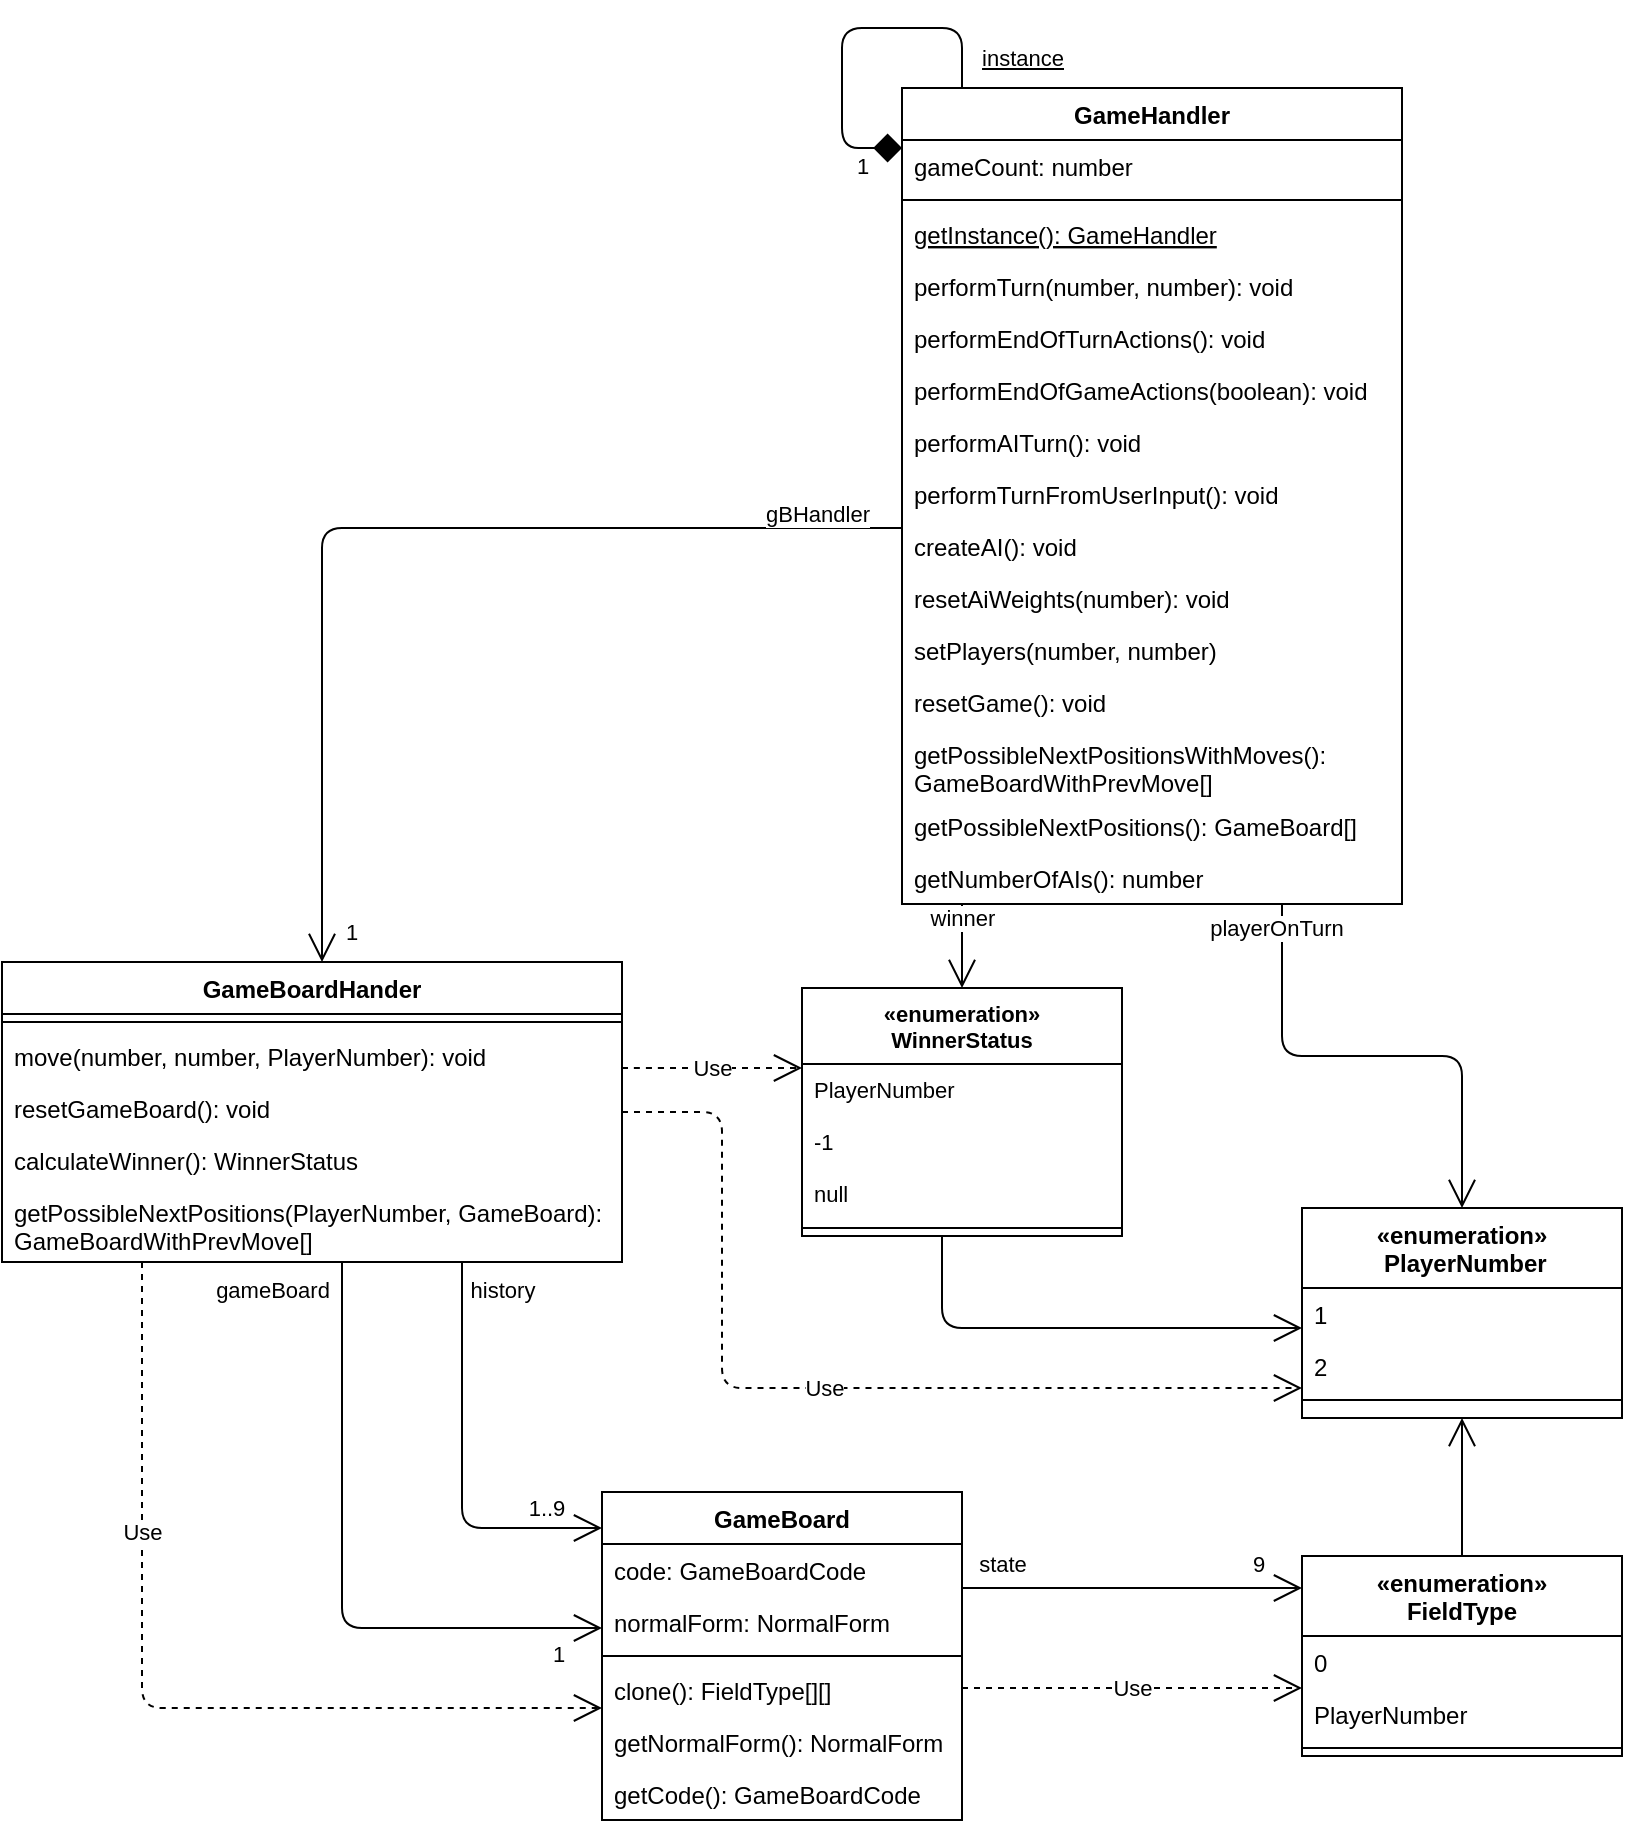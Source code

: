 <mxfile>
    <diagram id="LtpKRm_itNa-HTUQHWI9" name="Page-1">
        <mxGraphModel dx="1833" dy="-1551" grid="1" gridSize="10" guides="1" tooltips="1" connect="1" arrows="1" fold="1" page="1" pageScale="1" pageWidth="850" pageHeight="1100" math="0" shadow="0">
            <root>
                <mxCell id="0"/>
                <mxCell id="1" parent="0"/>
                <mxCell id="2" value="GameHandler" style="swimlane;fontStyle=1;align=center;verticalAlign=top;childLayout=stackLayout;horizontal=1;startSize=26;horizontalStack=0;resizeParent=1;resizeParentMax=0;resizeLast=0;collapsible=1;marginBottom=0;labelBackgroundColor=default;fillStyle=auto;" parent="1" vertex="1">
                    <mxGeometry x="-120" y="2430" width="250" height="408" as="geometry"/>
                </mxCell>
                <mxCell id="13" value="gameCount: number" style="text;strokeColor=none;fillColor=none;align=left;verticalAlign=top;spacingLeft=4;spacingRight=4;overflow=hidden;rotatable=0;points=[[0,0.5],[1,0.5]];portConstraint=eastwest;" parent="2" vertex="1">
                    <mxGeometry y="26" width="250" height="26" as="geometry"/>
                </mxCell>
                <mxCell id="3" value="" style="line;strokeWidth=1;fillColor=none;align=left;verticalAlign=middle;spacingTop=-1;spacingLeft=3;spacingRight=3;rotatable=0;labelPosition=right;points=[];portConstraint=eastwest;strokeColor=inherit;" parent="2" vertex="1">
                    <mxGeometry y="52" width="250" height="8" as="geometry"/>
                </mxCell>
                <mxCell id="4" value="getInstance(): GameHandler" style="text;strokeColor=none;fillColor=none;align=left;verticalAlign=top;spacingLeft=4;spacingRight=4;overflow=hidden;rotatable=0;points=[[0,0.5],[1,0.5]];portConstraint=eastwest;fontStyle=4" parent="2" vertex="1">
                    <mxGeometry y="60" width="250" height="26" as="geometry"/>
                </mxCell>
                <mxCell id="14" value="performTurn(number, number): void" style="text;strokeColor=none;fillColor=none;align=left;verticalAlign=top;spacingLeft=4;spacingRight=4;overflow=hidden;rotatable=0;points=[[0,0.5],[1,0.5]];portConstraint=eastwest;" parent="2" vertex="1">
                    <mxGeometry y="86" width="250" height="26" as="geometry"/>
                </mxCell>
                <mxCell id="15" value="performEndOfTurnActions(): void" style="text;strokeColor=none;fillColor=none;align=left;verticalAlign=top;spacingLeft=4;spacingRight=4;overflow=hidden;rotatable=0;points=[[0,0.5],[1,0.5]];portConstraint=eastwest;" parent="2" vertex="1">
                    <mxGeometry y="112" width="250" height="26" as="geometry"/>
                </mxCell>
                <mxCell id="16" value="performEndOfGameActions(boolean): void" style="text;strokeColor=none;fillColor=none;align=left;verticalAlign=top;spacingLeft=4;spacingRight=4;overflow=hidden;rotatable=0;points=[[0,0.5],[1,0.5]];portConstraint=eastwest;" parent="2" vertex="1">
                    <mxGeometry y="138" width="250" height="26" as="geometry"/>
                </mxCell>
                <mxCell id="5" value="performAITurn(): void" style="text;strokeColor=none;fillColor=none;align=left;verticalAlign=top;spacingLeft=4;spacingRight=4;overflow=hidden;rotatable=0;points=[[0,0.5],[1,0.5]];portConstraint=eastwest;" parent="2" vertex="1">
                    <mxGeometry y="164" width="250" height="26" as="geometry"/>
                </mxCell>
                <mxCell id="6" value="performTurnFromUserInput(): void" style="text;strokeColor=none;fillColor=none;align=left;verticalAlign=top;spacingLeft=4;spacingRight=4;overflow=hidden;rotatable=0;points=[[0,0.5],[1,0.5]];portConstraint=eastwest;" parent="2" vertex="1">
                    <mxGeometry y="190" width="250" height="26" as="geometry"/>
                </mxCell>
                <mxCell id="8" value="createAI(): void" style="text;strokeColor=none;fillColor=none;align=left;verticalAlign=top;spacingLeft=4;spacingRight=4;overflow=hidden;rotatable=0;points=[[0,0.5],[1,0.5]];portConstraint=eastwest;" parent="2" vertex="1">
                    <mxGeometry y="216" width="250" height="26" as="geometry"/>
                </mxCell>
                <mxCell id="17" value="resetAiWeights(number): void" style="text;strokeColor=none;fillColor=none;align=left;verticalAlign=top;spacingLeft=4;spacingRight=4;overflow=hidden;rotatable=0;points=[[0,0.5],[1,0.5]];portConstraint=eastwest;" parent="2" vertex="1">
                    <mxGeometry y="242" width="250" height="26" as="geometry"/>
                </mxCell>
                <mxCell id="18" value="setPlayers(number, number)" style="text;strokeColor=none;fillColor=none;align=left;verticalAlign=top;spacingLeft=4;spacingRight=4;overflow=hidden;rotatable=0;points=[[0,0.5],[1,0.5]];portConstraint=eastwest;" parent="2" vertex="1">
                    <mxGeometry y="268" width="250" height="26" as="geometry"/>
                </mxCell>
                <mxCell id="7" value="resetGame(): void" style="text;strokeColor=none;fillColor=none;align=left;verticalAlign=top;spacingLeft=4;spacingRight=4;overflow=hidden;rotatable=0;points=[[0,0.5],[1,0.5]];portConstraint=eastwest;" parent="2" vertex="1">
                    <mxGeometry y="294" width="250" height="26" as="geometry"/>
                </mxCell>
                <mxCell id="9" value="getPossibleNextPositionsWithMoves(): &#10;GameBoardWithPrevMove[]" style="text;strokeColor=none;fillColor=none;align=left;verticalAlign=top;spacingLeft=4;spacingRight=4;overflow=hidden;rotatable=0;points=[[0,0.5],[1,0.5]];portConstraint=eastwest;" parent="2" vertex="1">
                    <mxGeometry y="320" width="250" height="36" as="geometry"/>
                </mxCell>
                <mxCell id="10" value="getPossibleNextPositions(): GameBoard[]" style="text;strokeColor=none;fillColor=none;align=left;verticalAlign=top;spacingLeft=4;spacingRight=4;overflow=hidden;rotatable=0;points=[[0,0.5],[1,0.5]];portConstraint=eastwest;" parent="2" vertex="1">
                    <mxGeometry y="356" width="250" height="26" as="geometry"/>
                </mxCell>
                <mxCell id="19" value="getNumberOfAIs(): number" style="text;strokeColor=none;fillColor=none;align=left;verticalAlign=top;spacingLeft=4;spacingRight=4;overflow=hidden;rotatable=0;points=[[0,0.5],[1,0.5]];portConstraint=eastwest;" parent="2" vertex="1">
                    <mxGeometry y="382" width="250" height="26" as="geometry"/>
                </mxCell>
                <mxCell id="11" value="&lt;font style=&quot;font-size: 11px;&quot;&gt;&lt;u&gt;instance&lt;/u&gt;&lt;/font&gt;" style="endArrow=diamond;endFill=1;endSize=12;html=1;fontSize=12;elbow=vertical;edgeStyle=orthogonalEdgeStyle;" parent="1" source="2" target="2" edge="1">
                    <mxGeometry x="-0.827" y="-30" width="160" relative="1" as="geometry">
                        <mxPoint x="380" y="2380" as="sourcePoint"/>
                        <mxPoint x="390" y="2366" as="targetPoint"/>
                        <Array as="points">
                            <mxPoint x="-90" y="2400"/>
                            <mxPoint x="-150" y="2400"/>
                            <mxPoint x="-150" y="2460"/>
                        </Array>
                        <mxPoint as="offset"/>
                    </mxGeometry>
                </mxCell>
                <mxCell id="12" value="1" style="edgeLabel;html=1;align=center;verticalAlign=middle;resizable=0;points=[];fontSize=11;" parent="11" vertex="1" connectable="0">
                    <mxGeometry x="0.497" y="-1" relative="1" as="geometry">
                        <mxPoint x="11" y="24" as="offset"/>
                    </mxGeometry>
                </mxCell>
                <mxCell id="27" value="gBHandler" style="endArrow=open;endFill=0;html=1;edgeStyle=elbowEdgeStyle;align=left;verticalAlign=top;strokeWidth=1;endSize=12;" parent="1" source="2" target="33" edge="1">
                    <mxGeometry x="-0.721" y="-20" relative="1" as="geometry">
                        <mxPoint x="-80" y="2960" as="sourcePoint"/>
                        <mxPoint x="-230" y="3050" as="targetPoint"/>
                        <Array as="points">
                            <mxPoint x="-410" y="2650"/>
                            <mxPoint x="-310" y="2650"/>
                        </Array>
                        <mxPoint as="offset"/>
                    </mxGeometry>
                </mxCell>
                <mxCell id="28" value="1" style="edgeLabel;resizable=0;html=1;align=left;verticalAlign=bottom;" parent="27" connectable="0" vertex="1">
                    <mxGeometry x="-1" relative="1" as="geometry">
                        <mxPoint x="-280" y="210" as="offset"/>
                    </mxGeometry>
                </mxCell>
                <mxCell id="33" value="GameBoardHander" style="swimlane;fontStyle=1;align=center;verticalAlign=top;childLayout=stackLayout;horizontal=1;startSize=26;horizontalStack=0;resizeParent=1;resizeParentMax=0;resizeLast=0;collapsible=1;marginBottom=0;" parent="1" vertex="1">
                    <mxGeometry x="-570" y="2867" width="310" height="150" as="geometry"/>
                </mxCell>
                <mxCell id="35" value="" style="line;strokeWidth=1;fillColor=none;align=left;verticalAlign=middle;spacingTop=-1;spacingLeft=3;spacingRight=3;rotatable=0;labelPosition=right;points=[];portConstraint=eastwest;strokeColor=inherit;" parent="33" vertex="1">
                    <mxGeometry y="26" width="310" height="8" as="geometry"/>
                </mxCell>
                <mxCell id="34" value="move(number, number, PlayerNumber): void" style="text;strokeColor=none;fillColor=none;align=left;verticalAlign=top;spacingLeft=4;spacingRight=4;overflow=hidden;rotatable=0;points=[[0,0.5],[1,0.5]];portConstraint=eastwest;" parent="33" vertex="1">
                    <mxGeometry y="34" width="310" height="26" as="geometry"/>
                </mxCell>
                <mxCell id="36" value="resetGameBoard(): void" style="text;strokeColor=none;fillColor=none;align=left;verticalAlign=top;spacingLeft=4;spacingRight=4;overflow=hidden;rotatable=0;points=[[0,0.5],[1,0.5]];portConstraint=eastwest;" parent="33" vertex="1">
                    <mxGeometry y="60" width="310" height="26" as="geometry"/>
                </mxCell>
                <mxCell id="37" value="calculateWinner(): WinnerStatus" style="text;strokeColor=none;fillColor=none;align=left;verticalAlign=top;spacingLeft=4;spacingRight=4;overflow=hidden;rotatable=0;points=[[0,0.5],[1,0.5]];portConstraint=eastwest;" parent="33" vertex="1">
                    <mxGeometry y="86" width="310" height="26" as="geometry"/>
                </mxCell>
                <mxCell id="38" value="getPossibleNextPositions(PlayerNumber, GameBoard): &#10;GameBoardWithPrevMove[]" style="text;strokeColor=none;fillColor=none;align=left;verticalAlign=top;spacingLeft=4;spacingRight=4;overflow=hidden;rotatable=0;points=[[0,0.5],[1,0.5]];portConstraint=eastwest;" parent="33" vertex="1">
                    <mxGeometry y="112" width="310" height="38" as="geometry"/>
                </mxCell>
                <mxCell id="48" value="" style="endArrow=open;endFill=1;endSize=12;html=1;strokeWidth=1;edgeStyle=orthogonalEdgeStyle;" parent="1" source="33" target="55" edge="1">
                    <mxGeometry width="160" relative="1" as="geometry">
                        <mxPoint x="-430" y="2960" as="sourcePoint"/>
                        <mxPoint x="-260" y="3070" as="targetPoint"/>
                        <Array as="points">
                            <mxPoint x="-340" y="3150"/>
                        </Array>
                    </mxGeometry>
                </mxCell>
                <mxCell id="50" value="history" style="edgeLabel;html=1;align=center;verticalAlign=middle;resizable=0;points=[];" parent="48" vertex="1" connectable="0">
                    <mxGeometry x="-0.611" y="4" relative="1" as="geometry">
                        <mxPoint x="16" y="-26" as="offset"/>
                    </mxGeometry>
                </mxCell>
                <mxCell id="51" value="1..9" style="edgeLabel;html=1;align=center;verticalAlign=middle;resizable=0;points=[];" parent="48" vertex="1" connectable="0">
                    <mxGeometry x="0.547" y="1" relative="1" as="geometry">
                        <mxPoint x="18" y="-9" as="offset"/>
                    </mxGeometry>
                </mxCell>
                <mxCell id="49" value="" style="endArrow=open;endFill=1;endSize=12;html=1;strokeWidth=1;edgeStyle=orthogonalEdgeStyle;" parent="1" source="33" target="55" edge="1">
                    <mxGeometry width="160" relative="1" as="geometry">
                        <mxPoint x="-430" y="2960" as="sourcePoint"/>
                        <mxPoint x="-260" y="3117" as="targetPoint"/>
                        <Array as="points">
                            <mxPoint x="-400" y="3200"/>
                        </Array>
                    </mxGeometry>
                </mxCell>
                <mxCell id="52" value="gameBoard" style="edgeLabel;html=1;align=center;verticalAlign=middle;resizable=0;points=[];" parent="49" vertex="1" connectable="0">
                    <mxGeometry x="-0.838" relative="1" as="geometry">
                        <mxPoint x="-35" y="-12" as="offset"/>
                    </mxGeometry>
                </mxCell>
                <mxCell id="53" value="1" style="edgeLabel;html=1;align=center;verticalAlign=middle;resizable=0;points=[];" parent="49" vertex="1" connectable="0">
                    <mxGeometry x="0.704" y="2" relative="1" as="geometry">
                        <mxPoint x="24" y="15" as="offset"/>
                    </mxGeometry>
                </mxCell>
                <mxCell id="54" value="Use" style="endArrow=open;endSize=12;dashed=1;html=1;strokeWidth=1;edgeStyle=orthogonalEdgeStyle;" parent="1" source="33" target="55" edge="1">
                    <mxGeometry x="-0.404" width="160" relative="1" as="geometry">
                        <mxPoint x="-430" y="2960" as="sourcePoint"/>
                        <mxPoint x="-260" y="3170" as="targetPoint"/>
                        <Array as="points">
                            <mxPoint x="-500" y="3240"/>
                        </Array>
                        <mxPoint as="offset"/>
                    </mxGeometry>
                </mxCell>
                <mxCell id="55" value="GameBoard" style="swimlane;fontStyle=1;align=center;verticalAlign=top;childLayout=stackLayout;horizontal=1;startSize=26;horizontalStack=0;resizeParent=1;resizeParentMax=0;resizeLast=0;collapsible=1;marginBottom=0;" parent="1" vertex="1">
                    <mxGeometry x="-270" y="3132" width="180" height="164" as="geometry"/>
                </mxCell>
                <mxCell id="56" value="code: GameBoardCode" style="text;strokeColor=none;fillColor=none;align=left;verticalAlign=top;spacingLeft=4;spacingRight=4;overflow=hidden;rotatable=0;points=[[0,0.5],[1,0.5]];portConstraint=eastwest;" parent="55" vertex="1">
                    <mxGeometry y="26" width="180" height="26" as="geometry"/>
                </mxCell>
                <mxCell id="59" value="normalForm: NormalForm" style="text;strokeColor=none;fillColor=none;align=left;verticalAlign=top;spacingLeft=4;spacingRight=4;overflow=hidden;rotatable=0;points=[[0,0.5],[1,0.5]];portConstraint=eastwest;" parent="55" vertex="1">
                    <mxGeometry y="52" width="180" height="26" as="geometry"/>
                </mxCell>
                <mxCell id="57" value="" style="line;strokeWidth=1;fillColor=none;align=left;verticalAlign=middle;spacingTop=-1;spacingLeft=3;spacingRight=3;rotatable=0;labelPosition=right;points=[];portConstraint=eastwest;strokeColor=inherit;" parent="55" vertex="1">
                    <mxGeometry y="78" width="180" height="8" as="geometry"/>
                </mxCell>
                <mxCell id="58" value="clone(): FieldType[][]" style="text;strokeColor=none;fillColor=none;align=left;verticalAlign=top;spacingLeft=4;spacingRight=4;overflow=hidden;rotatable=0;points=[[0,0.5],[1,0.5]];portConstraint=eastwest;" parent="55" vertex="1">
                    <mxGeometry y="86" width="180" height="26" as="geometry"/>
                </mxCell>
                <mxCell id="60" value="getNormalForm(): NormalForm" style="text;strokeColor=none;fillColor=none;align=left;verticalAlign=top;spacingLeft=4;spacingRight=4;overflow=hidden;rotatable=0;points=[[0,0.5],[1,0.5]];portConstraint=eastwest;" parent="55" vertex="1">
                    <mxGeometry y="112" width="180" height="26" as="geometry"/>
                </mxCell>
                <mxCell id="61" value="getCode(): GameBoardCode" style="text;strokeColor=none;fillColor=none;align=left;verticalAlign=top;spacingLeft=4;spacingRight=4;overflow=hidden;rotatable=0;points=[[0,0.5],[1,0.5]];portConstraint=eastwest;" parent="55" vertex="1">
                    <mxGeometry y="138" width="180" height="26" as="geometry"/>
                </mxCell>
                <mxCell id="62" value="«enumeration»&#10;FieldType" style="swimlane;fontStyle=1;align=center;verticalAlign=top;childLayout=stackLayout;horizontal=1;startSize=40;horizontalStack=0;resizeParent=1;resizeParentMax=0;resizeLast=0;collapsible=1;marginBottom=0;rounded=0;" vertex="1" parent="1">
                    <mxGeometry x="80" y="3164" width="160" height="100" as="geometry"/>
                </mxCell>
                <mxCell id="63" value="0" style="text;strokeColor=none;fillColor=none;align=left;verticalAlign=top;spacingLeft=4;spacingRight=4;overflow=hidden;rotatable=0;points=[[0,0.5],[1,0.5]];portConstraint=eastwest;rounded=0;" vertex="1" parent="62">
                    <mxGeometry y="40" width="160" height="26" as="geometry"/>
                </mxCell>
                <mxCell id="64" value="PlayerNumber" style="text;strokeColor=none;fillColor=none;align=left;verticalAlign=top;spacingLeft=4;spacingRight=4;overflow=hidden;rotatable=0;points=[[0,0.5],[1,0.5]];portConstraint=eastwest;rounded=0;" vertex="1" parent="62">
                    <mxGeometry y="66" width="160" height="26" as="geometry"/>
                </mxCell>
                <mxCell id="65" value="" style="line;strokeWidth=1;fillColor=none;align=left;verticalAlign=middle;spacingTop=-1;spacingLeft=3;spacingRight=3;rotatable=0;labelPosition=right;points=[];portConstraint=eastwest;strokeColor=inherit;rounded=0;" vertex="1" parent="62">
                    <mxGeometry y="92" width="160" height="8" as="geometry"/>
                </mxCell>
                <mxCell id="66" value="" style="endArrow=open;endFill=1;endSize=12;html=1;edgeStyle=orthogonalEdgeStyle;" edge="1" parent="1" source="55" target="62">
                    <mxGeometry width="160" relative="1" as="geometry">
                        <mxPoint x="120" y="3030" as="sourcePoint"/>
                        <mxPoint x="280" y="3030" as="targetPoint"/>
                        <Array as="points">
                            <mxPoint x="10" y="3180"/>
                            <mxPoint x="10" y="3180"/>
                        </Array>
                    </mxGeometry>
                </mxCell>
                <mxCell id="67" value="state" style="edgeLabel;html=1;align=center;verticalAlign=middle;resizable=0;points=[];" vertex="1" connectable="0" parent="66">
                    <mxGeometry x="-0.762" y="4" relative="1" as="geometry">
                        <mxPoint y="-8" as="offset"/>
                    </mxGeometry>
                </mxCell>
                <mxCell id="68" value="9" style="edgeLabel;html=1;align=center;verticalAlign=middle;resizable=0;points=[];" vertex="1" connectable="0" parent="66">
                    <mxGeometry x="0.588" y="2" relative="1" as="geometry">
                        <mxPoint x="13" y="-10" as="offset"/>
                    </mxGeometry>
                </mxCell>
                <mxCell id="69" value="Use" style="endArrow=open;endSize=12;dashed=1;html=1;edgeStyle=orthogonalEdgeStyle;" edge="1" parent="1" source="55" target="62">
                    <mxGeometry width="160" relative="1" as="geometry">
                        <mxPoint y="3060" as="sourcePoint"/>
                        <mxPoint x="160" y="3060" as="targetPoint"/>
                        <Array as="points">
                            <mxPoint x="20" y="3230"/>
                            <mxPoint x="20" y="3230"/>
                        </Array>
                    </mxGeometry>
                </mxCell>
                <mxCell id="70" value="«enumeration»&#10; PlayerNumber" style="swimlane;fontStyle=1;align=center;verticalAlign=top;childLayout=stackLayout;horizontal=1;startSize=40;horizontalStack=0;resizeParent=1;resizeLast=0;collapsible=1;marginBottom=0;rounded=0;shadow=0;strokeWidth=1;" vertex="1" parent="1">
                    <mxGeometry x="80" y="2990" width="160" height="105" as="geometry">
                        <mxRectangle x="120" y="360" width="160" height="26" as="alternateBounds"/>
                    </mxGeometry>
                </mxCell>
                <mxCell id="71" value="1" style="text;align=left;verticalAlign=top;spacingLeft=4;spacingRight=4;overflow=hidden;rotatable=0;points=[[0,0.5],[1,0.5]];portConstraint=eastwest;rounded=0;" vertex="1" parent="70">
                    <mxGeometry y="40" width="160" height="26" as="geometry"/>
                </mxCell>
                <mxCell id="72" value="2" style="text;align=left;verticalAlign=top;spacingLeft=4;spacingRight=4;overflow=hidden;rotatable=0;points=[[0,0.5],[1,0.5]];portConstraint=eastwest;rounded=0;shadow=0;html=0;" vertex="1" parent="70">
                    <mxGeometry y="66" width="160" height="26" as="geometry"/>
                </mxCell>
                <mxCell id="73" value="" style="line;html=1;strokeWidth=1;align=left;verticalAlign=middle;spacingTop=-1;spacingLeft=3;spacingRight=3;rotatable=0;labelPosition=right;points=[];portConstraint=eastwest;rounded=0;" vertex="1" parent="70">
                    <mxGeometry y="92" width="160" height="8" as="geometry"/>
                </mxCell>
                <mxCell id="74" value="" style="endArrow=open;endFill=1;endSize=12;html=1;edgeStyle=orthogonalEdgeStyle;" edge="1" parent="1" source="62" target="70">
                    <mxGeometry width="160" relative="1" as="geometry">
                        <mxPoint x="-70" y="3070" as="sourcePoint"/>
                        <mxPoint x="90" y="3070" as="targetPoint"/>
                        <Array as="points">
                            <mxPoint x="160" y="3120"/>
                            <mxPoint x="160" y="3120"/>
                        </Array>
                    </mxGeometry>
                </mxCell>
                <mxCell id="75" value="«enumeration»&#10;WinnerStatus" style="swimlane;fontStyle=1;align=center;verticalAlign=top;childLayout=stackLayout;horizontal=1;startSize=38;horizontalStack=0;resizeParent=1;resizeParentMax=0;resizeLast=0;collapsible=1;marginBottom=0;fontFamily=Helvetica;fontSize=11;fontColor=default;rounded=0;" vertex="1" parent="1">
                    <mxGeometry x="-170" y="2880" width="160" height="124" as="geometry"/>
                </mxCell>
                <mxCell id="76" value="PlayerNumber" style="text;strokeColor=none;fillColor=none;align=left;verticalAlign=top;spacingLeft=4;spacingRight=4;overflow=hidden;rotatable=0;points=[[0,0.5],[1,0.5]];portConstraint=eastwest;fontFamily=Helvetica;fontSize=11;fontColor=default;rounded=0;" vertex="1" parent="75">
                    <mxGeometry y="38" width="160" height="26" as="geometry"/>
                </mxCell>
                <mxCell id="77" value="-1" style="text;strokeColor=none;fillColor=none;align=left;verticalAlign=top;spacingLeft=4;spacingRight=4;overflow=hidden;rotatable=0;points=[[0,0.5],[1,0.5]];portConstraint=eastwest;fontFamily=Helvetica;fontSize=11;fontColor=default;rounded=0;" vertex="1" parent="75">
                    <mxGeometry y="64" width="160" height="26" as="geometry"/>
                </mxCell>
                <mxCell id="78" value="null" style="text;strokeColor=none;fillColor=none;align=left;verticalAlign=top;spacingLeft=4;spacingRight=4;overflow=hidden;rotatable=0;points=[[0,0.5],[1,0.5]];portConstraint=eastwest;fontFamily=Helvetica;fontSize=11;fontColor=default;rounded=0;" vertex="1" parent="75">
                    <mxGeometry y="90" width="160" height="26" as="geometry"/>
                </mxCell>
                <mxCell id="79" value="" style="line;strokeWidth=1;fillColor=none;align=left;verticalAlign=middle;spacingTop=-1;spacingLeft=3;spacingRight=3;rotatable=0;labelPosition=right;points=[];portConstraint=eastwest;strokeColor=inherit;fontFamily=Helvetica;fontSize=11;fontColor=default;rounded=0;" vertex="1" parent="75">
                    <mxGeometry y="116" width="160" height="8" as="geometry"/>
                </mxCell>
                <mxCell id="80" value="" style="endArrow=open;endFill=1;endSize=12;html=1;edgeStyle=orthogonalEdgeStyle;" edge="1" parent="1" source="75" target="70">
                    <mxGeometry width="160" relative="1" as="geometry">
                        <mxPoint x="-150" y="3080" as="sourcePoint"/>
                        <mxPoint x="10" y="3080" as="targetPoint"/>
                        <Array as="points">
                            <mxPoint x="-100" y="3050"/>
                        </Array>
                    </mxGeometry>
                </mxCell>
                <mxCell id="81" value="" style="endArrow=open;endFill=1;endSize=12;html=1;edgeStyle=orthogonalEdgeStyle;" edge="1" parent="1" source="2" target="75">
                    <mxGeometry width="160" relative="1" as="geometry">
                        <mxPoint x="300" y="2680" as="sourcePoint"/>
                        <mxPoint y="2870" as="targetPoint"/>
                        <Array as="points">
                            <mxPoint x="-90" y="2860"/>
                            <mxPoint x="-90" y="2860"/>
                        </Array>
                    </mxGeometry>
                </mxCell>
                <mxCell id="82" value="winner" style="edgeLabel;html=1;align=center;verticalAlign=middle;resizable=0;points=[];" vertex="1" connectable="0" parent="81">
                    <mxGeometry x="-0.683" relative="1" as="geometry">
                        <mxPoint as="offset"/>
                    </mxGeometry>
                </mxCell>
                <mxCell id="83" value="Use" style="endArrow=open;endSize=12;dashed=1;html=1;edgeStyle=orthogonalEdgeStyle;" edge="1" parent="1" source="33" target="75">
                    <mxGeometry width="160" relative="1" as="geometry">
                        <mxPoint x="-280" y="2960" as="sourcePoint"/>
                        <mxPoint x="-120" y="2960" as="targetPoint"/>
                        <Array as="points">
                            <mxPoint x="-250" y="2920"/>
                            <mxPoint x="-250" y="2920"/>
                        </Array>
                    </mxGeometry>
                </mxCell>
                <mxCell id="84" value="Use" style="endArrow=open;endSize=12;dashed=1;html=1;edgeStyle=orthogonalEdgeStyle;" edge="1" parent="1" source="33" target="70">
                    <mxGeometry width="160" relative="1" as="geometry">
                        <mxPoint x="-140" y="2970" as="sourcePoint"/>
                        <mxPoint x="20" y="2970" as="targetPoint"/>
                        <Array as="points">
                            <mxPoint x="-210" y="2942"/>
                            <mxPoint x="-210" y="3080"/>
                        </Array>
                    </mxGeometry>
                </mxCell>
                <mxCell id="85" value="" style="endArrow=open;endFill=1;endSize=12;html=1;edgeStyle=orthogonalEdgeStyle;" edge="1" parent="1" source="2" target="70">
                    <mxGeometry width="160" relative="1" as="geometry">
                        <mxPoint x="190" y="2700" as="sourcePoint"/>
                        <mxPoint x="210" y="2950" as="targetPoint"/>
                        <Array as="points">
                            <mxPoint x="70" y="2914"/>
                            <mxPoint x="160" y="2914"/>
                        </Array>
                    </mxGeometry>
                </mxCell>
                <mxCell id="86" value="playerOnTurn" style="edgeLabel;html=1;align=center;verticalAlign=middle;resizable=0;points=[];" vertex="1" connectable="0" parent="85">
                    <mxGeometry x="-0.906" y="-3" relative="1" as="geometry">
                        <mxPoint as="offset"/>
                    </mxGeometry>
                </mxCell>
            </root>
        </mxGraphModel>
    </diagram>
</mxfile>